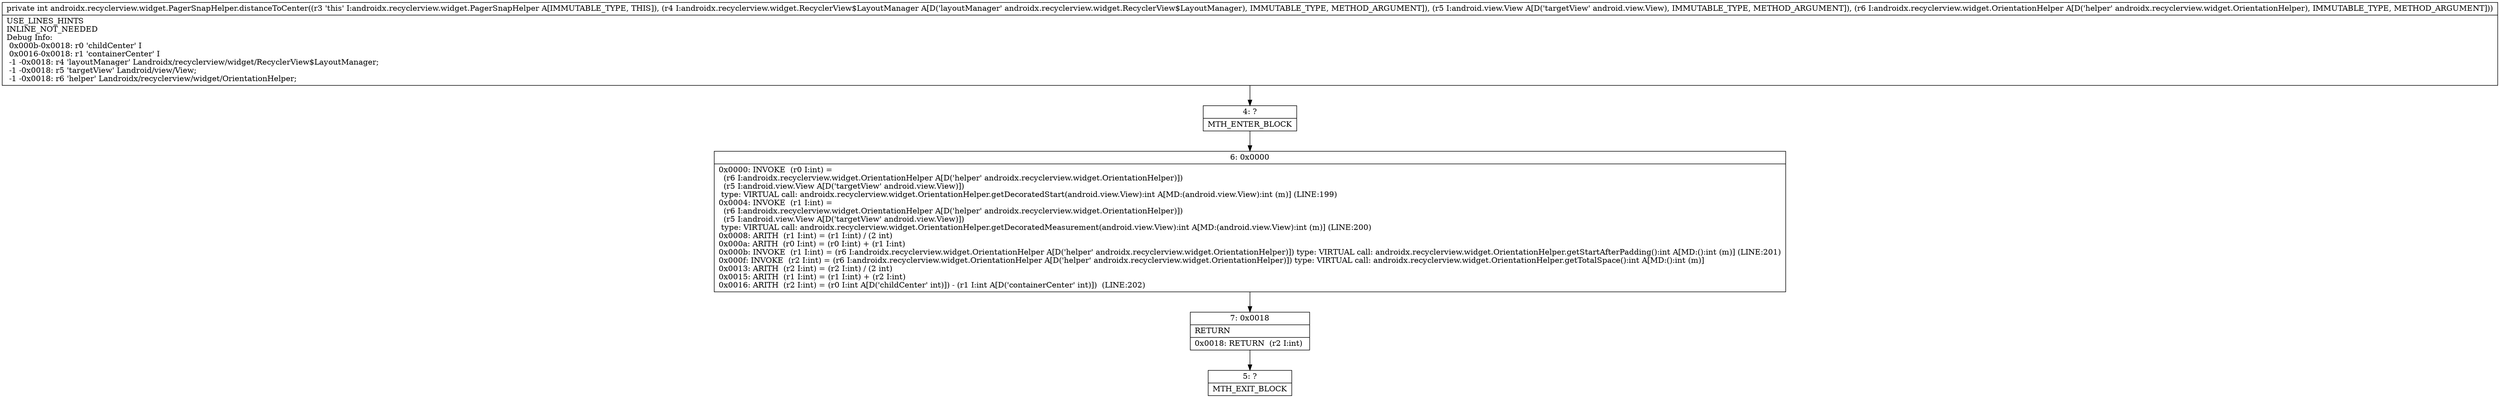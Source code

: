 digraph "CFG forandroidx.recyclerview.widget.PagerSnapHelper.distanceToCenter(Landroidx\/recyclerview\/widget\/RecyclerView$LayoutManager;Landroid\/view\/View;Landroidx\/recyclerview\/widget\/OrientationHelper;)I" {
Node_4 [shape=record,label="{4\:\ ?|MTH_ENTER_BLOCK\l}"];
Node_6 [shape=record,label="{6\:\ 0x0000|0x0000: INVOKE  (r0 I:int) = \l  (r6 I:androidx.recyclerview.widget.OrientationHelper A[D('helper' androidx.recyclerview.widget.OrientationHelper)])\l  (r5 I:android.view.View A[D('targetView' android.view.View)])\l type: VIRTUAL call: androidx.recyclerview.widget.OrientationHelper.getDecoratedStart(android.view.View):int A[MD:(android.view.View):int (m)] (LINE:199)\l0x0004: INVOKE  (r1 I:int) = \l  (r6 I:androidx.recyclerview.widget.OrientationHelper A[D('helper' androidx.recyclerview.widget.OrientationHelper)])\l  (r5 I:android.view.View A[D('targetView' android.view.View)])\l type: VIRTUAL call: androidx.recyclerview.widget.OrientationHelper.getDecoratedMeasurement(android.view.View):int A[MD:(android.view.View):int (m)] (LINE:200)\l0x0008: ARITH  (r1 I:int) = (r1 I:int) \/ (2 int) \l0x000a: ARITH  (r0 I:int) = (r0 I:int) + (r1 I:int) \l0x000b: INVOKE  (r1 I:int) = (r6 I:androidx.recyclerview.widget.OrientationHelper A[D('helper' androidx.recyclerview.widget.OrientationHelper)]) type: VIRTUAL call: androidx.recyclerview.widget.OrientationHelper.getStartAfterPadding():int A[MD:():int (m)] (LINE:201)\l0x000f: INVOKE  (r2 I:int) = (r6 I:androidx.recyclerview.widget.OrientationHelper A[D('helper' androidx.recyclerview.widget.OrientationHelper)]) type: VIRTUAL call: androidx.recyclerview.widget.OrientationHelper.getTotalSpace():int A[MD:():int (m)]\l0x0013: ARITH  (r2 I:int) = (r2 I:int) \/ (2 int) \l0x0015: ARITH  (r1 I:int) = (r1 I:int) + (r2 I:int) \l0x0016: ARITH  (r2 I:int) = (r0 I:int A[D('childCenter' int)]) \- (r1 I:int A[D('containerCenter' int)])  (LINE:202)\l}"];
Node_7 [shape=record,label="{7\:\ 0x0018|RETURN\l|0x0018: RETURN  (r2 I:int) \l}"];
Node_5 [shape=record,label="{5\:\ ?|MTH_EXIT_BLOCK\l}"];
MethodNode[shape=record,label="{private int androidx.recyclerview.widget.PagerSnapHelper.distanceToCenter((r3 'this' I:androidx.recyclerview.widget.PagerSnapHelper A[IMMUTABLE_TYPE, THIS]), (r4 I:androidx.recyclerview.widget.RecyclerView$LayoutManager A[D('layoutManager' androidx.recyclerview.widget.RecyclerView$LayoutManager), IMMUTABLE_TYPE, METHOD_ARGUMENT]), (r5 I:android.view.View A[D('targetView' android.view.View), IMMUTABLE_TYPE, METHOD_ARGUMENT]), (r6 I:androidx.recyclerview.widget.OrientationHelper A[D('helper' androidx.recyclerview.widget.OrientationHelper), IMMUTABLE_TYPE, METHOD_ARGUMENT]))  | USE_LINES_HINTS\lINLINE_NOT_NEEDED\lDebug Info:\l  0x000b\-0x0018: r0 'childCenter' I\l  0x0016\-0x0018: r1 'containerCenter' I\l  \-1 \-0x0018: r4 'layoutManager' Landroidx\/recyclerview\/widget\/RecyclerView$LayoutManager;\l  \-1 \-0x0018: r5 'targetView' Landroid\/view\/View;\l  \-1 \-0x0018: r6 'helper' Landroidx\/recyclerview\/widget\/OrientationHelper;\l}"];
MethodNode -> Node_4;Node_4 -> Node_6;
Node_6 -> Node_7;
Node_7 -> Node_5;
}

